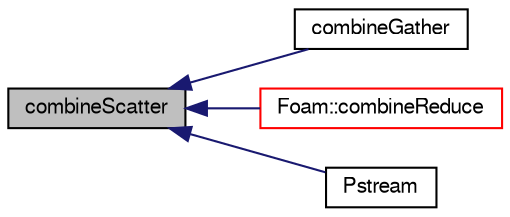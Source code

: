 digraph "combineScatter"
{
  bgcolor="transparent";
  edge [fontname="FreeSans",fontsize="10",labelfontname="FreeSans",labelfontsize="10"];
  node [fontname="FreeSans",fontsize="10",shape=record];
  rankdir="LR";
  Node3969 [label="combineScatter",height=0.2,width=0.4,color="black", fillcolor="grey75", style="filled", fontcolor="black"];
  Node3969 -> Node3970 [dir="back",color="midnightblue",fontsize="10",style="solid",fontname="FreeSans"];
  Node3970 [label="combineGather",height=0.2,width=0.4,color="black",URL="$a26250.html#affc3a1954c11e71aafe6072bce9a4942",tooltip="Like above but switches between linear/tree communication. "];
  Node3969 -> Node3971 [dir="back",color="midnightblue",fontsize="10",style="solid",fontname="FreeSans"];
  Node3971 [label="Foam::combineReduce",height=0.2,width=0.4,color="red",URL="$a21124.html#af09dedba9f523ce6a02baaa029393764"];
  Node3969 -> Node3973 [dir="back",color="midnightblue",fontsize="10",style="solid",fontname="FreeSans"];
  Node3973 [label="Pstream",height=0.2,width=0.4,color="black",URL="$a26250.html#a2b31c5d4673e1c7d7366b8b6bf47830d",tooltip="Construct given optional buffer size. "];
}
